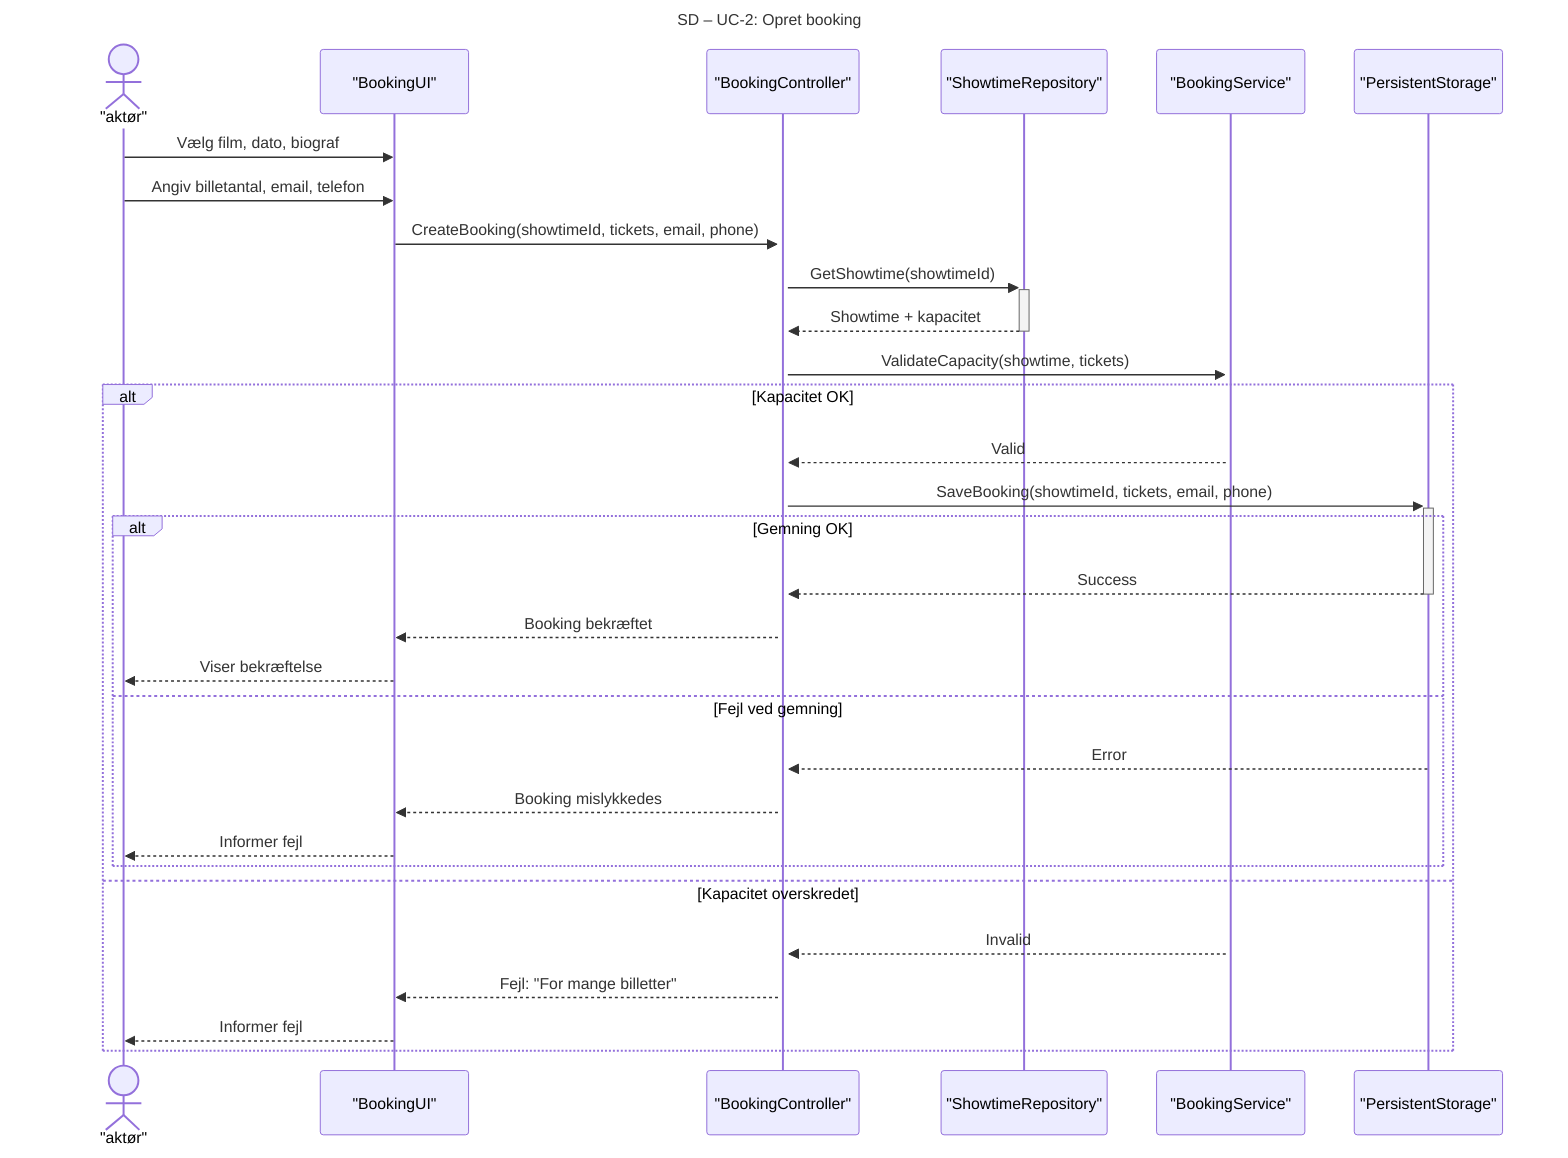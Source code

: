 ﻿sequenceDiagram

title SD – UC-2: Opret booking 

actor Customer as "aktør"
participant UI as "BookingUI"
participant Controller as "BookingController"
participant Repo as "ShowtimeRepository"
participant Booking as "BookingService"
participant Store as "PersistentStorage"

Customer->>UI: Vælg film, dato, biograf
Customer->>UI: Angiv billetantal, email, telefon
UI->>+Controller: CreateBooking(showtimeId, tickets, email, phone)

Controller->>+Repo: GetShowtime(showtimeId)
Repo-->>-Controller: Showtime + kapacitet

Controller->>+Booking: ValidateCapacity(showtime, tickets)
alt Kapacitet OK
    Booking-->>Controller: Valid
    Controller->>+Store: SaveBooking(showtimeId, tickets, email, phone)
    alt Gemning OK
        Store-->>-Controller: Success
        Controller-->>UI: Booking bekræftet
        UI-->>Customer: Viser bekræftelse
    else Fejl ved gemning
        Store-->>Controller: Error
        Controller-->>UI: Booking mislykkedes
        UI-->>Customer: Informer fejl
    end
else Kapacitet overskredet
    Booking-->>Controller: Invalid
    Controller-->>UI: Fejl: "For mange billetter"
    UI-->>Customer: Informer fejl
end